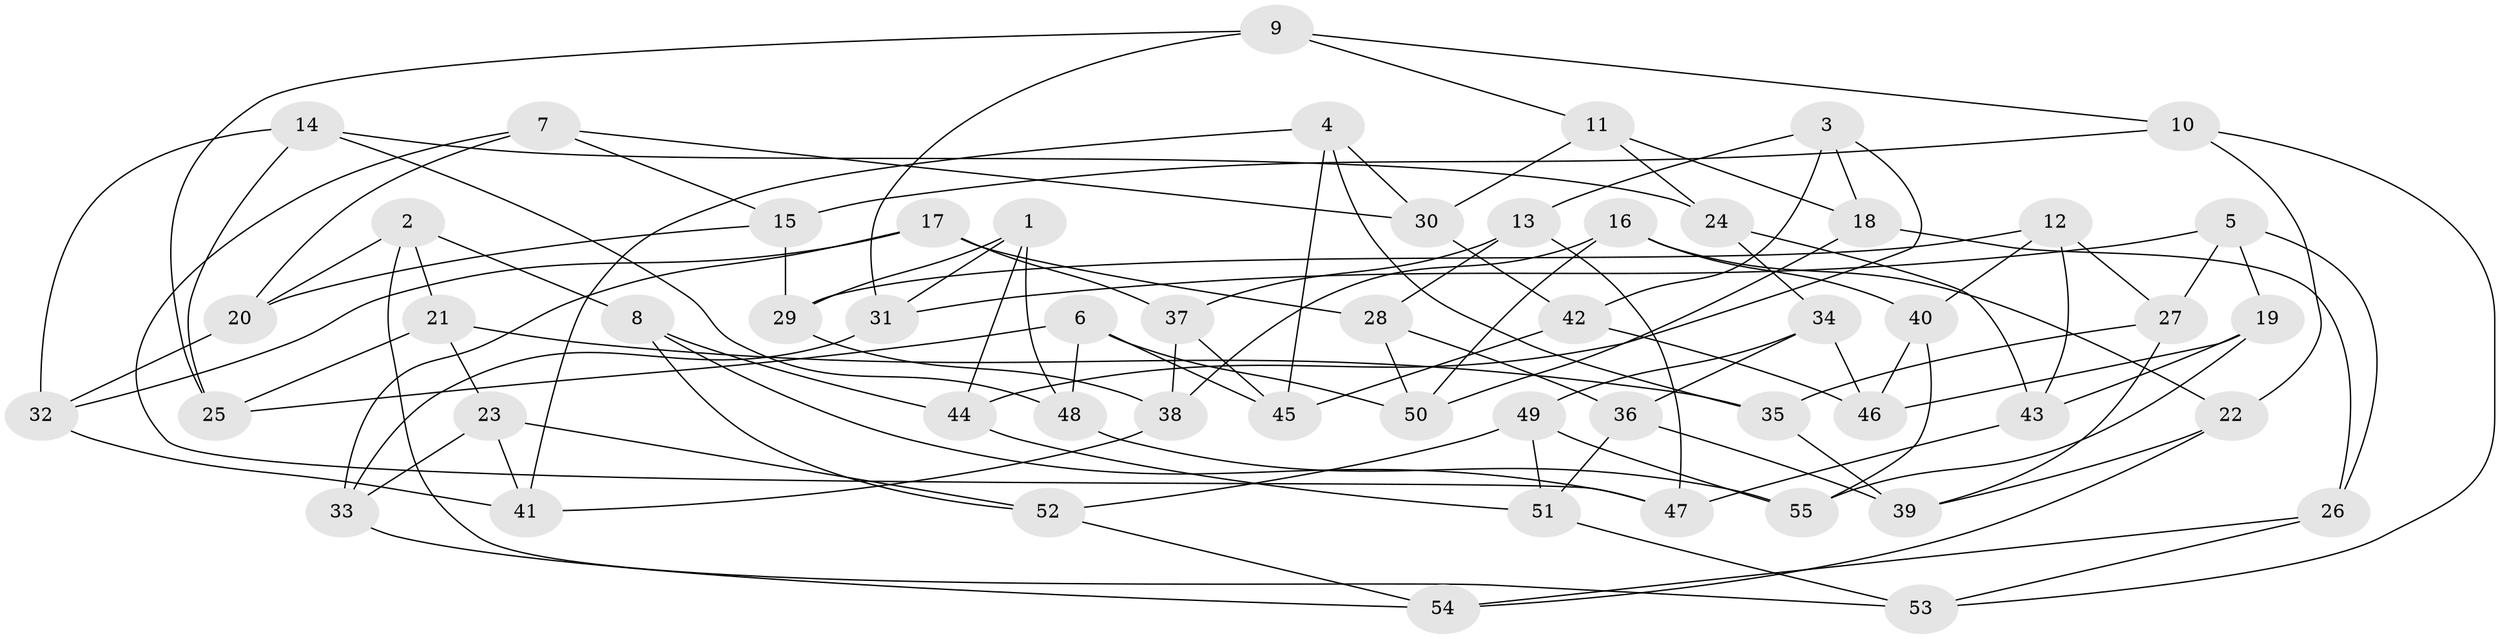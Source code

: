 // coarse degree distribution, {6: 0.48484848484848486, 5: 0.18181818181818182, 4: 0.3333333333333333}
// Generated by graph-tools (version 1.1) at 2025/24/03/03/25 07:24:26]
// undirected, 55 vertices, 110 edges
graph export_dot {
graph [start="1"]
  node [color=gray90,style=filled];
  1;
  2;
  3;
  4;
  5;
  6;
  7;
  8;
  9;
  10;
  11;
  12;
  13;
  14;
  15;
  16;
  17;
  18;
  19;
  20;
  21;
  22;
  23;
  24;
  25;
  26;
  27;
  28;
  29;
  30;
  31;
  32;
  33;
  34;
  35;
  36;
  37;
  38;
  39;
  40;
  41;
  42;
  43;
  44;
  45;
  46;
  47;
  48;
  49;
  50;
  51;
  52;
  53;
  54;
  55;
  1 -- 48;
  1 -- 44;
  1 -- 29;
  1 -- 31;
  2 -- 21;
  2 -- 20;
  2 -- 8;
  2 -- 53;
  3 -- 13;
  3 -- 44;
  3 -- 18;
  3 -- 42;
  4 -- 30;
  4 -- 41;
  4 -- 35;
  4 -- 45;
  5 -- 27;
  5 -- 26;
  5 -- 31;
  5 -- 19;
  6 -- 48;
  6 -- 25;
  6 -- 50;
  6 -- 45;
  7 -- 15;
  7 -- 47;
  7 -- 30;
  7 -- 20;
  8 -- 44;
  8 -- 52;
  8 -- 47;
  9 -- 11;
  9 -- 10;
  9 -- 25;
  9 -- 31;
  10 -- 15;
  10 -- 22;
  10 -- 53;
  11 -- 24;
  11 -- 18;
  11 -- 30;
  12 -- 43;
  12 -- 27;
  12 -- 40;
  12 -- 29;
  13 -- 47;
  13 -- 28;
  13 -- 37;
  14 -- 24;
  14 -- 48;
  14 -- 25;
  14 -- 32;
  15 -- 20;
  15 -- 29;
  16 -- 50;
  16 -- 38;
  16 -- 22;
  16 -- 40;
  17 -- 37;
  17 -- 32;
  17 -- 28;
  17 -- 33;
  18 -- 50;
  18 -- 26;
  19 -- 55;
  19 -- 46;
  19 -- 43;
  20 -- 32;
  21 -- 25;
  21 -- 23;
  21 -- 35;
  22 -- 39;
  22 -- 54;
  23 -- 41;
  23 -- 33;
  23 -- 52;
  24 -- 34;
  24 -- 43;
  26 -- 53;
  26 -- 54;
  27 -- 39;
  27 -- 35;
  28 -- 36;
  28 -- 50;
  29 -- 38;
  30 -- 42;
  31 -- 33;
  32 -- 41;
  33 -- 54;
  34 -- 49;
  34 -- 46;
  34 -- 36;
  35 -- 39;
  36 -- 39;
  36 -- 51;
  37 -- 45;
  37 -- 38;
  38 -- 41;
  40 -- 55;
  40 -- 46;
  42 -- 45;
  42 -- 46;
  43 -- 47;
  44 -- 51;
  48 -- 55;
  49 -- 51;
  49 -- 52;
  49 -- 55;
  51 -- 53;
  52 -- 54;
}
